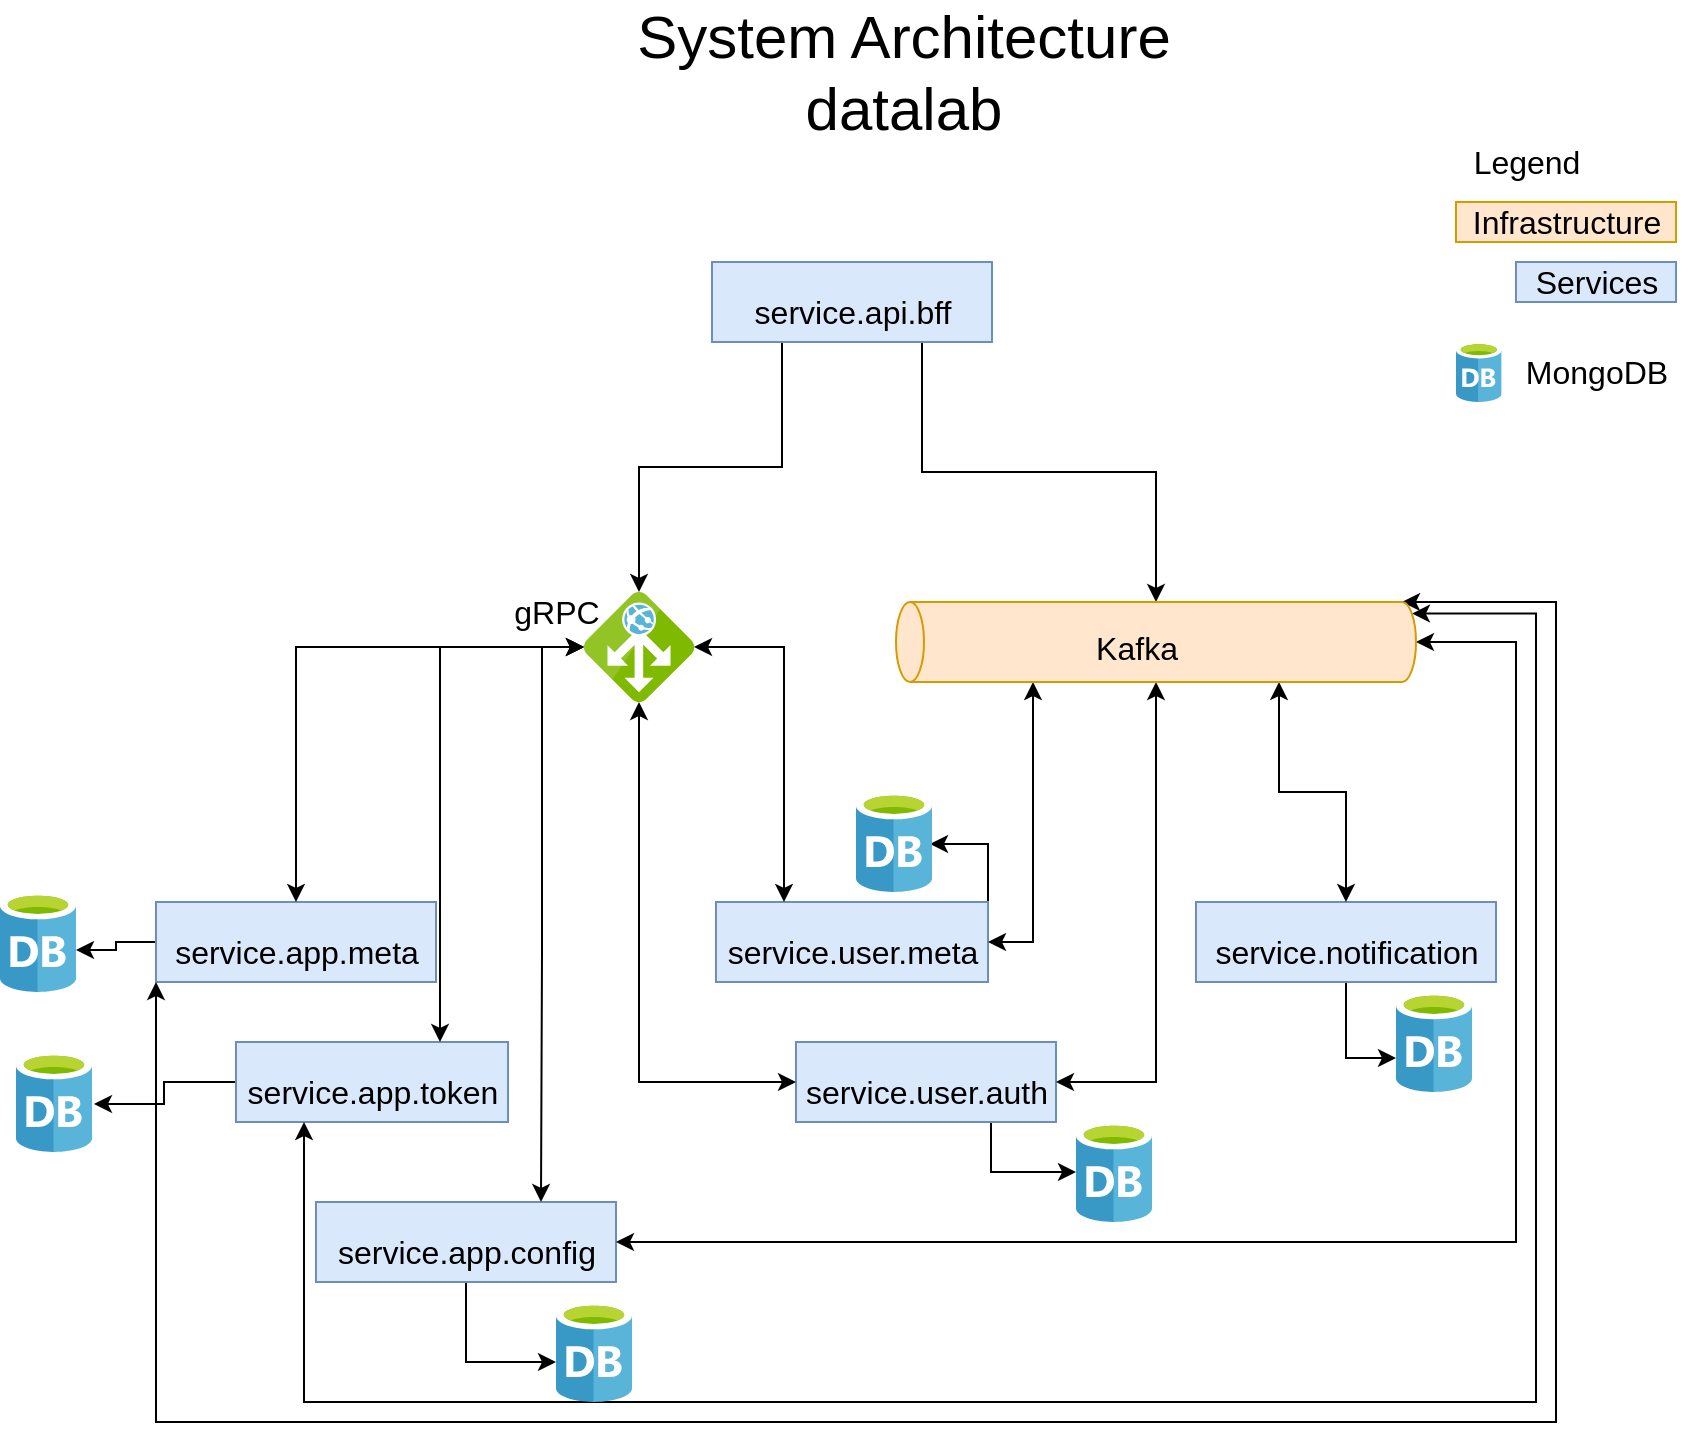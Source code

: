 <mxfile version="14.7.7" type="device"><diagram id="DXZ1xqJ5wnXIlCmdXhi0" name="Page-1"><mxGraphModel dx="2125" dy="800" grid="1" gridSize="10" guides="1" tooltips="1" connect="1" arrows="1" fold="1" page="1" pageScale="1" pageWidth="827" pageHeight="1169" math="0" shadow="0"><root><mxCell id="0"/><mxCell id="1" parent="0"/><mxCell id="hpVS9g3lnv1mh4A-AA9k-1" value="System Architecture datalab" style="text;html=1;strokeColor=none;fillColor=none;align=center;verticalAlign=middle;whiteSpace=wrap;rounded=0;fontSize=30;" vertex="1" parent="1"><mxGeometry x="254" y="50" width="320" height="30" as="geometry"/></mxCell><mxCell id="hpVS9g3lnv1mh4A-AA9k-14" style="edgeStyle=orthogonalEdgeStyle;rounded=0;orthogonalLoop=1;jettySize=auto;html=1;exitX=0.25;exitY=1;exitDx=0;exitDy=0;fontSize=16;" edge="1" parent="1" source="hpVS9g3lnv1mh4A-AA9k-2" target="hpVS9g3lnv1mh4A-AA9k-11"><mxGeometry relative="1" as="geometry"/></mxCell><mxCell id="hpVS9g3lnv1mh4A-AA9k-15" style="edgeStyle=orthogonalEdgeStyle;rounded=0;orthogonalLoop=1;jettySize=auto;html=1;exitX=0.75;exitY=1;exitDx=0;exitDy=0;entryX=1;entryY=0.5;entryDx=0;entryDy=0;entryPerimeter=0;fontSize=16;" edge="1" parent="1" source="hpVS9g3lnv1mh4A-AA9k-2" target="hpVS9g3lnv1mh4A-AA9k-10"><mxGeometry relative="1" as="geometry"/></mxCell><mxCell id="hpVS9g3lnv1mh4A-AA9k-2" value="&lt;font style=&quot;font-size: 16px&quot;&gt;service.api.bff&lt;/font&gt;" style="html=1;fontSize=30;fillColor=#dae8fc;strokeColor=#6c8ebf;" vertex="1" parent="1"><mxGeometry x="318" y="160" width="140" height="40" as="geometry"/></mxCell><mxCell id="hpVS9g3lnv1mh4A-AA9k-40" style="edgeStyle=orthogonalEdgeStyle;rounded=0;orthogonalLoop=1;jettySize=auto;html=1;exitX=0.75;exitY=1;exitDx=0;exitDy=0;fontSize=16;startArrow=none;startFill=0;" edge="1" parent="1" source="hpVS9g3lnv1mh4A-AA9k-3" target="hpVS9g3lnv1mh4A-AA9k-34"><mxGeometry relative="1" as="geometry"/></mxCell><mxCell id="hpVS9g3lnv1mh4A-AA9k-3" value="&lt;font style=&quot;font-size: 16px&quot;&gt;service.user.auth&lt;/font&gt;" style="html=1;fontSize=30;fillColor=#dae8fc;strokeColor=#6c8ebf;" vertex="1" parent="1"><mxGeometry x="360" y="550" width="130" height="40" as="geometry"/></mxCell><mxCell id="hpVS9g3lnv1mh4A-AA9k-39" style="edgeStyle=orthogonalEdgeStyle;rounded=0;orthogonalLoop=1;jettySize=auto;html=1;exitX=1;exitY=0;exitDx=0;exitDy=0;entryX=0.974;entryY=0.52;entryDx=0;entryDy=0;entryPerimeter=0;fontSize=16;startArrow=none;startFill=0;" edge="1" parent="1" source="hpVS9g3lnv1mh4A-AA9k-4" target="hpVS9g3lnv1mh4A-AA9k-33"><mxGeometry relative="1" as="geometry"><Array as="points"><mxPoint x="456" y="451"/></Array></mxGeometry></mxCell><mxCell id="hpVS9g3lnv1mh4A-AA9k-4" value="&lt;font style=&quot;font-size: 16px&quot;&gt;service.user.meta&lt;/font&gt;" style="html=1;fontSize=30;fillColor=#dae8fc;strokeColor=#6c8ebf;" vertex="1" parent="1"><mxGeometry x="320" y="480" width="136" height="40" as="geometry"/></mxCell><mxCell id="hpVS9g3lnv1mh4A-AA9k-37" style="edgeStyle=orthogonalEdgeStyle;rounded=0;orthogonalLoop=1;jettySize=auto;html=1;exitX=0;exitY=0.5;exitDx=0;exitDy=0;entryX=1;entryY=0.58;entryDx=0;entryDy=0;entryPerimeter=0;fontSize=16;startArrow=none;startFill=0;" edge="1" parent="1" source="hpVS9g3lnv1mh4A-AA9k-5" target="hpVS9g3lnv1mh4A-AA9k-30"><mxGeometry relative="1" as="geometry"/></mxCell><mxCell id="hpVS9g3lnv1mh4A-AA9k-5" value="&lt;font size=&quot;3&quot;&gt;service.app.meta&lt;/font&gt;" style="html=1;fontSize=30;fillColor=#dae8fc;strokeColor=#6c8ebf;" vertex="1" parent="1"><mxGeometry x="40" y="480" width="140" height="40" as="geometry"/></mxCell><mxCell id="hpVS9g3lnv1mh4A-AA9k-42" style="edgeStyle=orthogonalEdgeStyle;rounded=0;orthogonalLoop=1;jettySize=auto;html=1;exitX=0;exitY=0.5;exitDx=0;exitDy=0;entryX=1.026;entryY=0.52;entryDx=0;entryDy=0;entryPerimeter=0;fontSize=16;startArrow=none;startFill=0;endArrow=classic;endFill=1;" edge="1" parent="1" source="hpVS9g3lnv1mh4A-AA9k-6" target="hpVS9g3lnv1mh4A-AA9k-31"><mxGeometry relative="1" as="geometry"/></mxCell><mxCell id="hpVS9g3lnv1mh4A-AA9k-6" value="&lt;font style=&quot;font-size: 16px&quot;&gt;service.app.token&lt;/font&gt;" style="html=1;fontSize=30;fillColor=#dae8fc;strokeColor=#6c8ebf;" vertex="1" parent="1"><mxGeometry x="80" y="550" width="136" height="40" as="geometry"/></mxCell><mxCell id="hpVS9g3lnv1mh4A-AA9k-41" style="edgeStyle=orthogonalEdgeStyle;rounded=0;orthogonalLoop=1;jettySize=auto;html=1;exitX=0.5;exitY=1;exitDx=0;exitDy=0;entryX=0;entryY=0.6;entryDx=0;entryDy=0;entryPerimeter=0;fontSize=16;startArrow=none;startFill=0;" edge="1" parent="1" source="hpVS9g3lnv1mh4A-AA9k-7" target="hpVS9g3lnv1mh4A-AA9k-32"><mxGeometry relative="1" as="geometry"/></mxCell><mxCell id="hpVS9g3lnv1mh4A-AA9k-7" value="&lt;font style=&quot;font-size: 16px&quot;&gt;service.app.config&lt;/font&gt;" style="html=1;fontSize=30;fillColor=#dae8fc;strokeColor=#6c8ebf;" vertex="1" parent="1"><mxGeometry x="120" y="630" width="150" height="40" as="geometry"/></mxCell><mxCell id="hpVS9g3lnv1mh4A-AA9k-36" style="edgeStyle=orthogonalEdgeStyle;rounded=0;orthogonalLoop=1;jettySize=auto;html=1;exitX=0.5;exitY=1;exitDx=0;exitDy=0;entryX=0;entryY=0.66;entryDx=0;entryDy=0;entryPerimeter=0;fontSize=16;startArrow=none;startFill=0;" edge="1" parent="1" source="hpVS9g3lnv1mh4A-AA9k-8" target="hpVS9g3lnv1mh4A-AA9k-35"><mxGeometry relative="1" as="geometry"/></mxCell><mxCell id="hpVS9g3lnv1mh4A-AA9k-8" value="&lt;font style=&quot;font-size: 16px&quot;&gt;service.notification&lt;/font&gt;" style="html=1;fontSize=30;fillColor=#dae8fc;strokeColor=#6c8ebf;" vertex="1" parent="1"><mxGeometry x="560" y="480" width="150" height="40" as="geometry"/></mxCell><mxCell id="hpVS9g3lnv1mh4A-AA9k-21" style="edgeStyle=orthogonalEdgeStyle;rounded=0;orthogonalLoop=1;jettySize=auto;html=1;exitX=0;exitY=0.5;exitDx=0;exitDy=0;exitPerimeter=0;entryX=1;entryY=0.5;entryDx=0;entryDy=0;fontSize=16;startArrow=classic;startFill=1;" edge="1" parent="1" source="hpVS9g3lnv1mh4A-AA9k-10" target="hpVS9g3lnv1mh4A-AA9k-3"><mxGeometry relative="1" as="geometry"/></mxCell><mxCell id="hpVS9g3lnv1mh4A-AA9k-22" style="edgeStyle=orthogonalEdgeStyle;rounded=0;orthogonalLoop=1;jettySize=auto;html=1;exitX=0;exitY=0;exitDx=0;exitDy=191.5;exitPerimeter=0;entryX=0.5;entryY=0;entryDx=0;entryDy=0;fontSize=16;startArrow=classic;startFill=1;" edge="1" parent="1" source="hpVS9g3lnv1mh4A-AA9k-10" target="hpVS9g3lnv1mh4A-AA9k-8"><mxGeometry relative="1" as="geometry"/></mxCell><mxCell id="hpVS9g3lnv1mh4A-AA9k-23" style="edgeStyle=orthogonalEdgeStyle;rounded=0;orthogonalLoop=1;jettySize=auto;html=1;exitX=0;exitY=0;exitDx=0;exitDy=68.5;exitPerimeter=0;entryX=1;entryY=0.5;entryDx=0;entryDy=0;fontSize=16;startArrow=classic;startFill=1;" edge="1" parent="1" source="hpVS9g3lnv1mh4A-AA9k-10" target="hpVS9g3lnv1mh4A-AA9k-4"><mxGeometry relative="1" as="geometry"/></mxCell><mxCell id="hpVS9g3lnv1mh4A-AA9k-24" style="edgeStyle=orthogonalEdgeStyle;rounded=0;orthogonalLoop=1;jettySize=auto;html=1;exitX=0.5;exitY=1;exitDx=0;exitDy=0;exitPerimeter=0;entryX=1;entryY=0.5;entryDx=0;entryDy=0;fontSize=16;startArrow=classic;startFill=1;" edge="1" parent="1" source="hpVS9g3lnv1mh4A-AA9k-10" target="hpVS9g3lnv1mh4A-AA9k-7"><mxGeometry relative="1" as="geometry"><Array as="points"><mxPoint x="720" y="350"/><mxPoint x="720" y="650"/></Array></mxGeometry></mxCell><mxCell id="hpVS9g3lnv1mh4A-AA9k-25" style="edgeStyle=orthogonalEdgeStyle;rounded=0;orthogonalLoop=1;jettySize=auto;html=1;exitX=0.855;exitY=1;exitDx=0;exitDy=-2.03;exitPerimeter=0;entryX=0.25;entryY=1;entryDx=0;entryDy=0;fontSize=16;startArrow=classic;startFill=1;" edge="1" parent="1" source="hpVS9g3lnv1mh4A-AA9k-10" target="hpVS9g3lnv1mh4A-AA9k-6"><mxGeometry relative="1" as="geometry"><Array as="points"><mxPoint x="730" y="336"/><mxPoint x="730" y="730"/><mxPoint x="114" y="730"/></Array></mxGeometry></mxCell><mxCell id="hpVS9g3lnv1mh4A-AA9k-26" style="edgeStyle=orthogonalEdgeStyle;rounded=0;orthogonalLoop=1;jettySize=auto;html=1;exitX=1;exitY=1;exitDx=0;exitDy=-7;exitPerimeter=0;entryX=0;entryY=1;entryDx=0;entryDy=0;fontSize=16;startArrow=classic;startFill=1;" edge="1" parent="1" source="hpVS9g3lnv1mh4A-AA9k-10" target="hpVS9g3lnv1mh4A-AA9k-5"><mxGeometry relative="1" as="geometry"><Array as="points"><mxPoint x="740" y="330"/><mxPoint x="740" y="740"/><mxPoint x="40" y="740"/></Array></mxGeometry></mxCell><mxCell id="hpVS9g3lnv1mh4A-AA9k-10" value="" style="shape=cylinder3;whiteSpace=wrap;html=1;boundedLbl=1;backgroundOutline=1;size=7;fontSize=30;rotation=-90;fillColor=#ffe6cc;strokeColor=#d79b00;" vertex="1" parent="1"><mxGeometry x="520" y="220" width="40" height="260" as="geometry"/></mxCell><mxCell id="hpVS9g3lnv1mh4A-AA9k-16" style="edgeStyle=orthogonalEdgeStyle;rounded=0;orthogonalLoop=1;jettySize=auto;html=1;entryX=0.5;entryY=0;entryDx=0;entryDy=0;fontSize=16;startArrow=classic;startFill=1;" edge="1" parent="1" source="hpVS9g3lnv1mh4A-AA9k-11" target="hpVS9g3lnv1mh4A-AA9k-5"><mxGeometry relative="1" as="geometry"/></mxCell><mxCell id="hpVS9g3lnv1mh4A-AA9k-17" style="edgeStyle=orthogonalEdgeStyle;rounded=0;orthogonalLoop=1;jettySize=auto;html=1;entryX=0.75;entryY=0;entryDx=0;entryDy=0;fontSize=16;startArrow=classic;startFill=1;" edge="1" parent="1" source="hpVS9g3lnv1mh4A-AA9k-11" target="hpVS9g3lnv1mh4A-AA9k-6"><mxGeometry relative="1" as="geometry"/></mxCell><mxCell id="hpVS9g3lnv1mh4A-AA9k-18" style="edgeStyle=orthogonalEdgeStyle;rounded=0;orthogonalLoop=1;jettySize=auto;html=1;entryX=0.75;entryY=0;entryDx=0;entryDy=0;fontSize=16;startArrow=classic;startFill=1;" edge="1" parent="1" source="hpVS9g3lnv1mh4A-AA9k-11" target="hpVS9g3lnv1mh4A-AA9k-7"><mxGeometry relative="1" as="geometry"><Array as="points"><mxPoint x="233" y="353"/><mxPoint x="233" y="505"/></Array></mxGeometry></mxCell><mxCell id="hpVS9g3lnv1mh4A-AA9k-19" style="edgeStyle=orthogonalEdgeStyle;rounded=0;orthogonalLoop=1;jettySize=auto;html=1;entryX=0.25;entryY=0;entryDx=0;entryDy=0;fontSize=16;startArrow=classic;startFill=1;" edge="1" parent="1" source="hpVS9g3lnv1mh4A-AA9k-11" target="hpVS9g3lnv1mh4A-AA9k-4"><mxGeometry relative="1" as="geometry"/></mxCell><mxCell id="hpVS9g3lnv1mh4A-AA9k-20" style="edgeStyle=orthogonalEdgeStyle;rounded=0;orthogonalLoop=1;jettySize=auto;html=1;fontSize=16;startArrow=classic;startFill=1;" edge="1" parent="1" source="hpVS9g3lnv1mh4A-AA9k-11" target="hpVS9g3lnv1mh4A-AA9k-3"><mxGeometry relative="1" as="geometry"><Array as="points"><mxPoint x="282" y="570"/></Array></mxGeometry></mxCell><mxCell id="hpVS9g3lnv1mh4A-AA9k-11" value="" style="aspect=fixed;html=1;points=[];align=center;image;fontSize=12;image=img/lib/mscae/Application_Gateway.svg;" vertex="1" parent="1"><mxGeometry x="254" y="325" width="55" height="55" as="geometry"/></mxCell><mxCell id="hpVS9g3lnv1mh4A-AA9k-12" value="gRPC" style="text;html=1;align=center;verticalAlign=middle;resizable=0;points=[];autosize=1;strokeColor=none;fontSize=16;" vertex="1" parent="1"><mxGeometry x="210" y="325" width="60" height="20" as="geometry"/></mxCell><mxCell id="hpVS9g3lnv1mh4A-AA9k-13" value="Kafka" style="text;html=1;align=center;verticalAlign=middle;resizable=0;points=[];autosize=1;strokeColor=none;fontSize=16;" vertex="1" parent="1"><mxGeometry x="500" y="342.5" width="60" height="20" as="geometry"/></mxCell><mxCell id="hpVS9g3lnv1mh4A-AA9k-27" value="Infrastructure" style="text;html=1;align=center;verticalAlign=middle;resizable=0;points=[];autosize=1;strokeColor=#d79b00;fontSize=16;fillColor=#ffe6cc;" vertex="1" parent="1"><mxGeometry x="690" y="130" width="110" height="20" as="geometry"/></mxCell><mxCell id="hpVS9g3lnv1mh4A-AA9k-28" value="Services" style="text;html=1;align=center;verticalAlign=middle;resizable=0;points=[];autosize=1;strokeColor=#6c8ebf;fontSize=16;fillColor=#dae8fc;" vertex="1" parent="1"><mxGeometry x="720" y="160" width="80" height="20" as="geometry"/></mxCell><mxCell id="hpVS9g3lnv1mh4A-AA9k-29" value="Legend" style="text;html=1;align=center;verticalAlign=middle;resizable=0;points=[];autosize=1;strokeColor=none;fontSize=16;" vertex="1" parent="1"><mxGeometry x="690" y="100" width="70" height="20" as="geometry"/></mxCell><mxCell id="hpVS9g3lnv1mh4A-AA9k-30" value="" style="aspect=fixed;html=1;points=[];align=center;image;fontSize=12;image=img/lib/mscae/Database_General.svg;" vertex="1" parent="1"><mxGeometry x="-38" y="475" width="38" height="50" as="geometry"/></mxCell><mxCell id="hpVS9g3lnv1mh4A-AA9k-31" value="" style="aspect=fixed;html=1;points=[];align=center;image;fontSize=12;image=img/lib/mscae/Database_General.svg;" vertex="1" parent="1"><mxGeometry x="-30" y="555" width="38" height="50" as="geometry"/></mxCell><mxCell id="hpVS9g3lnv1mh4A-AA9k-32" value="" style="aspect=fixed;html=1;points=[];align=center;image;fontSize=12;image=img/lib/mscae/Database_General.svg;" vertex="1" parent="1"><mxGeometry x="240" y="680" width="38" height="50" as="geometry"/></mxCell><mxCell id="hpVS9g3lnv1mh4A-AA9k-33" value="" style="aspect=fixed;html=1;points=[];align=center;image;fontSize=12;image=img/lib/mscae/Database_General.svg;" vertex="1" parent="1"><mxGeometry x="390" y="425" width="38" height="50" as="geometry"/></mxCell><mxCell id="hpVS9g3lnv1mh4A-AA9k-34" value="" style="aspect=fixed;html=1;points=[];align=center;image;fontSize=12;image=img/lib/mscae/Database_General.svg;" vertex="1" parent="1"><mxGeometry x="500" y="590" width="38" height="50" as="geometry"/></mxCell><mxCell id="hpVS9g3lnv1mh4A-AA9k-35" value="" style="aspect=fixed;html=1;points=[];align=center;image;fontSize=12;image=img/lib/mscae/Database_General.svg;" vertex="1" parent="1"><mxGeometry x="660" y="525" width="38" height="50" as="geometry"/></mxCell><mxCell id="hpVS9g3lnv1mh4A-AA9k-43" value="" style="aspect=fixed;html=1;points=[];align=center;image;fontSize=12;image=img/lib/mscae/Database_General.svg;" vertex="1" parent="1"><mxGeometry x="690" y="200" width="22.8" height="30" as="geometry"/></mxCell><mxCell id="hpVS9g3lnv1mh4A-AA9k-44" value="MongoDB" style="text;html=1;align=center;verticalAlign=middle;resizable=0;points=[];autosize=1;strokeColor=none;fontSize=16;" vertex="1" parent="1"><mxGeometry x="715" y="205" width="90" height="20" as="geometry"/></mxCell></root></mxGraphModel></diagram></mxfile>